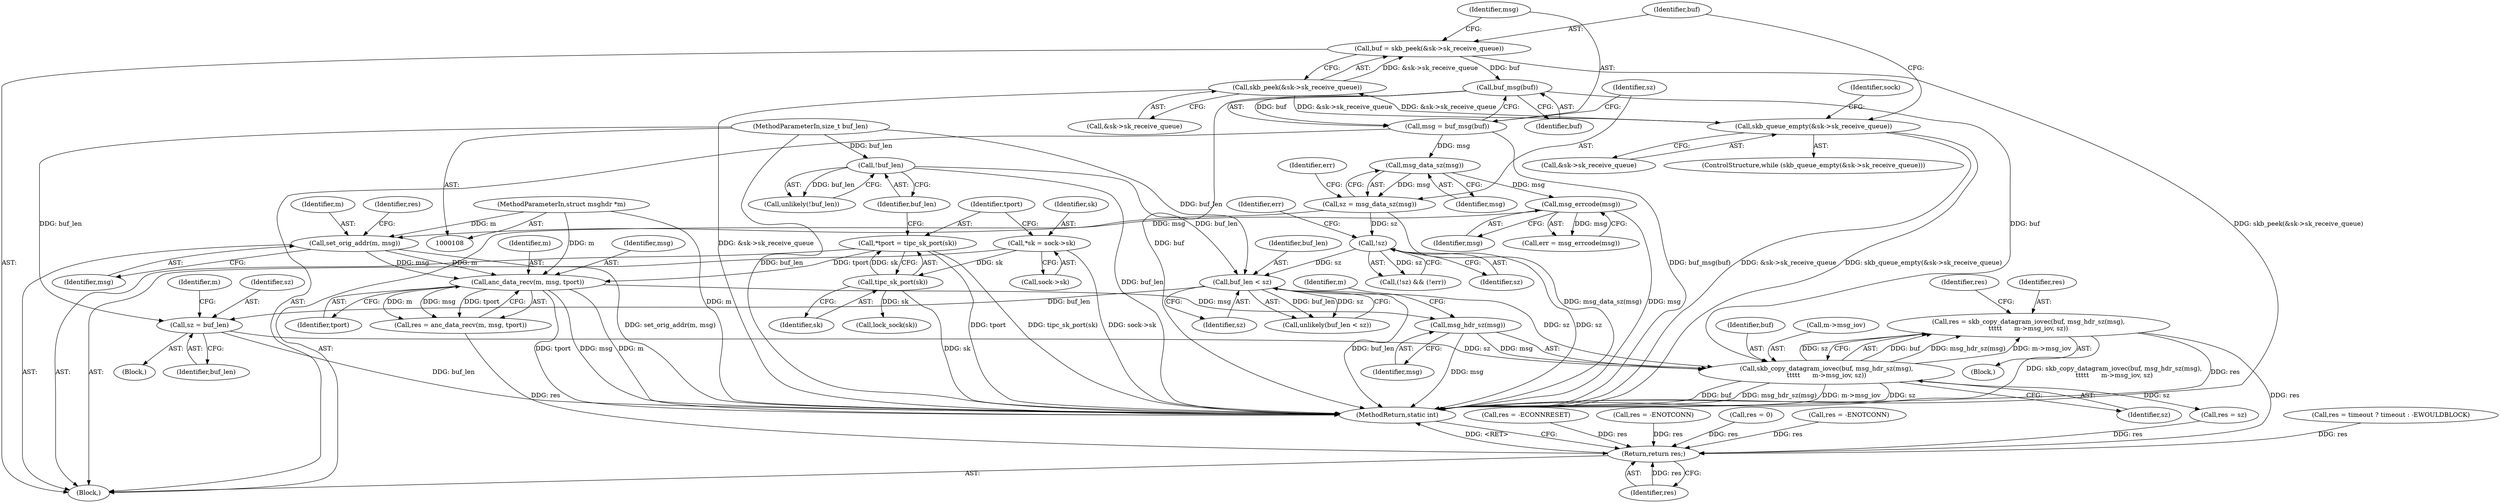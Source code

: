 digraph "0_linux_f3d3342602f8bcbf37d7c46641cb9bca7618eb1c_32@API" {
"1000266" [label="(Call,res = skb_copy_datagram_iovec(buf, msg_hdr_sz(msg),\n\t\t\t\t\t      m->msg_iov, sz))"];
"1000268" [label="(Call,skb_copy_datagram_iovec(buf, msg_hdr_sz(msg),\n\t\t\t\t\t      m->msg_iov, sz))"];
"1000216" [label="(Call,buf_msg(buf))"];
"1000207" [label="(Call,buf = skb_peek(&sk->sk_receive_queue))"];
"1000209" [label="(Call,skb_peek(&sk->sk_receive_queue))"];
"1000163" [label="(Call,skb_queue_empty(&sk->sk_receive_queue))"];
"1000270" [label="(Call,msg_hdr_sz(msg))"];
"1000241" [label="(Call,anc_data_recv(m, msg, tport))"];
"1000236" [label="(Call,set_orig_addr(m, msg))"];
"1000111" [label="(MethodParameterIn,struct msghdr *m)"];
"1000224" [label="(Call,msg_errcode(msg))"];
"1000220" [label="(Call,msg_data_sz(msg))"];
"1000214" [label="(Call,msg = buf_msg(buf))"];
"1000122" [label="(Call,*tport = tipc_sk_port(sk))"];
"1000124" [label="(Call,tipc_sk_port(sk))"];
"1000116" [label="(Call,*sk = sock->sk)"];
"1000258" [label="(Call,sz = buf_len)"];
"1000254" [label="(Call,buf_len < sz)"];
"1000134" [label="(Call,!buf_len)"];
"1000112" [label="(MethodParameterIn,size_t buf_len)"];
"1000228" [label="(Call,!sz)"];
"1000218" [label="(Call,sz = msg_data_sz(msg))"];
"1000338" [label="(Return,return res;)"];
"1000209" [label="(Call,skb_peek(&sk->sk_receive_queue))"];
"1000224" [label="(Call,msg_errcode(msg))"];
"1000116" [label="(Call,*sk = sock->sk)"];
"1000258" [label="(Call,sz = buf_len)"];
"1000255" [label="(Identifier,buf_len)"];
"1000133" [label="(Call,unlikely(!buf_len))"];
"1000124" [label="(Call,tipc_sk_port(sk))"];
"1000338" [label="(Return,return res;)"];
"1000267" [label="(Identifier,res)"];
"1000241" [label="(Call,anc_data_recv(m, msg, tport))"];
"1000227" [label="(Call,(!sz) && (!err))"];
"1000254" [label="(Call,buf_len < sz)"];
"1000275" [label="(Identifier,sz)"];
"1000114" [label="(Block,)"];
"1000239" [label="(Call,res = anc_data_recv(m, msg, tport))"];
"1000279" [label="(Call,res = sz)"];
"1000220" [label="(Call,msg_data_sz(msg))"];
"1000277" [label="(Identifier,res)"];
"1000218" [label="(Call,sz = msg_data_sz(msg))"];
"1000134" [label="(Call,!buf_len)"];
"1000118" [label="(Call,sock->sk)"];
"1000210" [label="(Call,&sk->sk_receive_queue)"];
"1000123" [label="(Identifier,tport)"];
"1000186" [label="(Call,res = timeout ? timeout : -EWOULDBLOCK)"];
"1000125" [label="(Identifier,sk)"];
"1000253" [label="(Call,unlikely(buf_len < sz))"];
"1000164" [label="(Call,&sk->sk_receive_queue)"];
"1000257" [label="(Block,)"];
"1000251" [label="(Block,)"];
"1000162" [label="(ControlStructure,while (skb_queue_empty(&sk->sk_receive_queue)))"];
"1000269" [label="(Identifier,buf)"];
"1000266" [label="(Call,res = skb_copy_datagram_iovec(buf, msg_hdr_sz(msg),\n\t\t\t\t\t      m->msg_iov, sz))"];
"1000272" [label="(Call,m->msg_iov)"];
"1000217" [label="(Identifier,buf)"];
"1000240" [label="(Identifier,res)"];
"1000214" [label="(Call,msg = buf_msg(buf))"];
"1000219" [label="(Identifier,sz)"];
"1000256" [label="(Identifier,sz)"];
"1000229" [label="(Identifier,sz)"];
"1000259" [label="(Identifier,sz)"];
"1000236" [label="(Call,set_orig_addr(m, msg))"];
"1000117" [label="(Identifier,sk)"];
"1000244" [label="(Identifier,tport)"];
"1000302" [label="(Call,res = -ECONNRESET)"];
"1000176" [label="(Call,res = -ENOTCONN)"];
"1000135" [label="(Identifier,buf_len)"];
"1000273" [label="(Identifier,m)"];
"1000112" [label="(MethodParameterIn,size_t buf_len)"];
"1000111" [label="(MethodParameterIn,struct msghdr *m)"];
"1000221" [label="(Identifier,msg)"];
"1000139" [label="(Call,lock_sock(sk))"];
"1000260" [label="(Identifier,buf_len)"];
"1000242" [label="(Identifier,m)"];
"1000215" [label="(Identifier,msg)"];
"1000237" [label="(Identifier,m)"];
"1000231" [label="(Identifier,err)"];
"1000298" [label="(Call,res = 0)"];
"1000271" [label="(Identifier,msg)"];
"1000163" [label="(Call,skb_queue_empty(&sk->sk_receive_queue))"];
"1000238" [label="(Identifier,msg)"];
"1000228" [label="(Call,!sz)"];
"1000149" [label="(Call,res = -ENOTCONN)"];
"1000243" [label="(Identifier,msg)"];
"1000340" [label="(MethodReturn,static int)"];
"1000268" [label="(Call,skb_copy_datagram_iovec(buf, msg_hdr_sz(msg),\n\t\t\t\t\t      m->msg_iov, sz))"];
"1000223" [label="(Identifier,err)"];
"1000122" [label="(Call,*tport = tipc_sk_port(sk))"];
"1000225" [label="(Identifier,msg)"];
"1000208" [label="(Identifier,buf)"];
"1000216" [label="(Call,buf_msg(buf))"];
"1000172" [label="(Identifier,sock)"];
"1000222" [label="(Call,err = msg_errcode(msg))"];
"1000270" [label="(Call,msg_hdr_sz(msg))"];
"1000339" [label="(Identifier,res)"];
"1000207" [label="(Call,buf = skb_peek(&sk->sk_receive_queue))"];
"1000263" [label="(Identifier,m)"];
"1000266" -> "1000251"  [label="AST: "];
"1000266" -> "1000268"  [label="CFG: "];
"1000267" -> "1000266"  [label="AST: "];
"1000268" -> "1000266"  [label="AST: "];
"1000277" -> "1000266"  [label="CFG: "];
"1000266" -> "1000340"  [label="DDG: skb_copy_datagram_iovec(buf, msg_hdr_sz(msg),\n\t\t\t\t\t      m->msg_iov, sz)"];
"1000266" -> "1000340"  [label="DDG: res"];
"1000268" -> "1000266"  [label="DDG: buf"];
"1000268" -> "1000266"  [label="DDG: msg_hdr_sz(msg)"];
"1000268" -> "1000266"  [label="DDG: m->msg_iov"];
"1000268" -> "1000266"  [label="DDG: sz"];
"1000266" -> "1000338"  [label="DDG: res"];
"1000268" -> "1000275"  [label="CFG: "];
"1000269" -> "1000268"  [label="AST: "];
"1000270" -> "1000268"  [label="AST: "];
"1000272" -> "1000268"  [label="AST: "];
"1000275" -> "1000268"  [label="AST: "];
"1000268" -> "1000340"  [label="DDG: sz"];
"1000268" -> "1000340"  [label="DDG: buf"];
"1000268" -> "1000340"  [label="DDG: msg_hdr_sz(msg)"];
"1000268" -> "1000340"  [label="DDG: m->msg_iov"];
"1000216" -> "1000268"  [label="DDG: buf"];
"1000270" -> "1000268"  [label="DDG: msg"];
"1000258" -> "1000268"  [label="DDG: sz"];
"1000254" -> "1000268"  [label="DDG: sz"];
"1000268" -> "1000279"  [label="DDG: sz"];
"1000216" -> "1000214"  [label="AST: "];
"1000216" -> "1000217"  [label="CFG: "];
"1000217" -> "1000216"  [label="AST: "];
"1000214" -> "1000216"  [label="CFG: "];
"1000216" -> "1000340"  [label="DDG: buf"];
"1000216" -> "1000214"  [label="DDG: buf"];
"1000207" -> "1000216"  [label="DDG: buf"];
"1000207" -> "1000114"  [label="AST: "];
"1000207" -> "1000209"  [label="CFG: "];
"1000208" -> "1000207"  [label="AST: "];
"1000209" -> "1000207"  [label="AST: "];
"1000215" -> "1000207"  [label="CFG: "];
"1000207" -> "1000340"  [label="DDG: skb_peek(&sk->sk_receive_queue)"];
"1000209" -> "1000207"  [label="DDG: &sk->sk_receive_queue"];
"1000209" -> "1000210"  [label="CFG: "];
"1000210" -> "1000209"  [label="AST: "];
"1000209" -> "1000340"  [label="DDG: &sk->sk_receive_queue"];
"1000209" -> "1000163"  [label="DDG: &sk->sk_receive_queue"];
"1000163" -> "1000209"  [label="DDG: &sk->sk_receive_queue"];
"1000163" -> "1000162"  [label="AST: "];
"1000163" -> "1000164"  [label="CFG: "];
"1000164" -> "1000163"  [label="AST: "];
"1000172" -> "1000163"  [label="CFG: "];
"1000208" -> "1000163"  [label="CFG: "];
"1000163" -> "1000340"  [label="DDG: &sk->sk_receive_queue"];
"1000163" -> "1000340"  [label="DDG: skb_queue_empty(&sk->sk_receive_queue)"];
"1000270" -> "1000271"  [label="CFG: "];
"1000271" -> "1000270"  [label="AST: "];
"1000273" -> "1000270"  [label="CFG: "];
"1000270" -> "1000340"  [label="DDG: msg"];
"1000241" -> "1000270"  [label="DDG: msg"];
"1000241" -> "1000239"  [label="AST: "];
"1000241" -> "1000244"  [label="CFG: "];
"1000242" -> "1000241"  [label="AST: "];
"1000243" -> "1000241"  [label="AST: "];
"1000244" -> "1000241"  [label="AST: "];
"1000239" -> "1000241"  [label="CFG: "];
"1000241" -> "1000340"  [label="DDG: m"];
"1000241" -> "1000340"  [label="DDG: tport"];
"1000241" -> "1000340"  [label="DDG: msg"];
"1000241" -> "1000239"  [label="DDG: m"];
"1000241" -> "1000239"  [label="DDG: msg"];
"1000241" -> "1000239"  [label="DDG: tport"];
"1000236" -> "1000241"  [label="DDG: m"];
"1000236" -> "1000241"  [label="DDG: msg"];
"1000111" -> "1000241"  [label="DDG: m"];
"1000122" -> "1000241"  [label="DDG: tport"];
"1000236" -> "1000114"  [label="AST: "];
"1000236" -> "1000238"  [label="CFG: "];
"1000237" -> "1000236"  [label="AST: "];
"1000238" -> "1000236"  [label="AST: "];
"1000240" -> "1000236"  [label="CFG: "];
"1000236" -> "1000340"  [label="DDG: set_orig_addr(m, msg)"];
"1000111" -> "1000236"  [label="DDG: m"];
"1000224" -> "1000236"  [label="DDG: msg"];
"1000111" -> "1000108"  [label="AST: "];
"1000111" -> "1000340"  [label="DDG: m"];
"1000224" -> "1000222"  [label="AST: "];
"1000224" -> "1000225"  [label="CFG: "];
"1000225" -> "1000224"  [label="AST: "];
"1000222" -> "1000224"  [label="CFG: "];
"1000224" -> "1000340"  [label="DDG: msg"];
"1000224" -> "1000222"  [label="DDG: msg"];
"1000220" -> "1000224"  [label="DDG: msg"];
"1000220" -> "1000218"  [label="AST: "];
"1000220" -> "1000221"  [label="CFG: "];
"1000221" -> "1000220"  [label="AST: "];
"1000218" -> "1000220"  [label="CFG: "];
"1000220" -> "1000218"  [label="DDG: msg"];
"1000214" -> "1000220"  [label="DDG: msg"];
"1000214" -> "1000114"  [label="AST: "];
"1000215" -> "1000214"  [label="AST: "];
"1000219" -> "1000214"  [label="CFG: "];
"1000214" -> "1000340"  [label="DDG: buf_msg(buf)"];
"1000122" -> "1000114"  [label="AST: "];
"1000122" -> "1000124"  [label="CFG: "];
"1000123" -> "1000122"  [label="AST: "];
"1000124" -> "1000122"  [label="AST: "];
"1000135" -> "1000122"  [label="CFG: "];
"1000122" -> "1000340"  [label="DDG: tport"];
"1000122" -> "1000340"  [label="DDG: tipc_sk_port(sk)"];
"1000124" -> "1000122"  [label="DDG: sk"];
"1000124" -> "1000125"  [label="CFG: "];
"1000125" -> "1000124"  [label="AST: "];
"1000124" -> "1000340"  [label="DDG: sk"];
"1000116" -> "1000124"  [label="DDG: sk"];
"1000124" -> "1000139"  [label="DDG: sk"];
"1000116" -> "1000114"  [label="AST: "];
"1000116" -> "1000118"  [label="CFG: "];
"1000117" -> "1000116"  [label="AST: "];
"1000118" -> "1000116"  [label="AST: "];
"1000123" -> "1000116"  [label="CFG: "];
"1000116" -> "1000340"  [label="DDG: sock->sk"];
"1000258" -> "1000257"  [label="AST: "];
"1000258" -> "1000260"  [label="CFG: "];
"1000259" -> "1000258"  [label="AST: "];
"1000260" -> "1000258"  [label="AST: "];
"1000263" -> "1000258"  [label="CFG: "];
"1000258" -> "1000340"  [label="DDG: buf_len"];
"1000254" -> "1000258"  [label="DDG: buf_len"];
"1000112" -> "1000258"  [label="DDG: buf_len"];
"1000254" -> "1000253"  [label="AST: "];
"1000254" -> "1000256"  [label="CFG: "];
"1000255" -> "1000254"  [label="AST: "];
"1000256" -> "1000254"  [label="AST: "];
"1000253" -> "1000254"  [label="CFG: "];
"1000254" -> "1000340"  [label="DDG: buf_len"];
"1000254" -> "1000253"  [label="DDG: buf_len"];
"1000254" -> "1000253"  [label="DDG: sz"];
"1000134" -> "1000254"  [label="DDG: buf_len"];
"1000112" -> "1000254"  [label="DDG: buf_len"];
"1000228" -> "1000254"  [label="DDG: sz"];
"1000134" -> "1000133"  [label="AST: "];
"1000134" -> "1000135"  [label="CFG: "];
"1000135" -> "1000134"  [label="AST: "];
"1000133" -> "1000134"  [label="CFG: "];
"1000134" -> "1000340"  [label="DDG: buf_len"];
"1000134" -> "1000133"  [label="DDG: buf_len"];
"1000112" -> "1000134"  [label="DDG: buf_len"];
"1000112" -> "1000108"  [label="AST: "];
"1000112" -> "1000340"  [label="DDG: buf_len"];
"1000228" -> "1000227"  [label="AST: "];
"1000228" -> "1000229"  [label="CFG: "];
"1000229" -> "1000228"  [label="AST: "];
"1000231" -> "1000228"  [label="CFG: "];
"1000227" -> "1000228"  [label="CFG: "];
"1000228" -> "1000340"  [label="DDG: sz"];
"1000228" -> "1000227"  [label="DDG: sz"];
"1000218" -> "1000228"  [label="DDG: sz"];
"1000218" -> "1000114"  [label="AST: "];
"1000219" -> "1000218"  [label="AST: "];
"1000223" -> "1000218"  [label="CFG: "];
"1000218" -> "1000340"  [label="DDG: msg_data_sz(msg)"];
"1000338" -> "1000114"  [label="AST: "];
"1000338" -> "1000339"  [label="CFG: "];
"1000339" -> "1000338"  [label="AST: "];
"1000340" -> "1000338"  [label="CFG: "];
"1000338" -> "1000340"  [label="DDG: <RET>"];
"1000339" -> "1000338"  [label="DDG: res"];
"1000186" -> "1000338"  [label="DDG: res"];
"1000279" -> "1000338"  [label="DDG: res"];
"1000302" -> "1000338"  [label="DDG: res"];
"1000298" -> "1000338"  [label="DDG: res"];
"1000239" -> "1000338"  [label="DDG: res"];
"1000176" -> "1000338"  [label="DDG: res"];
"1000149" -> "1000338"  [label="DDG: res"];
}
